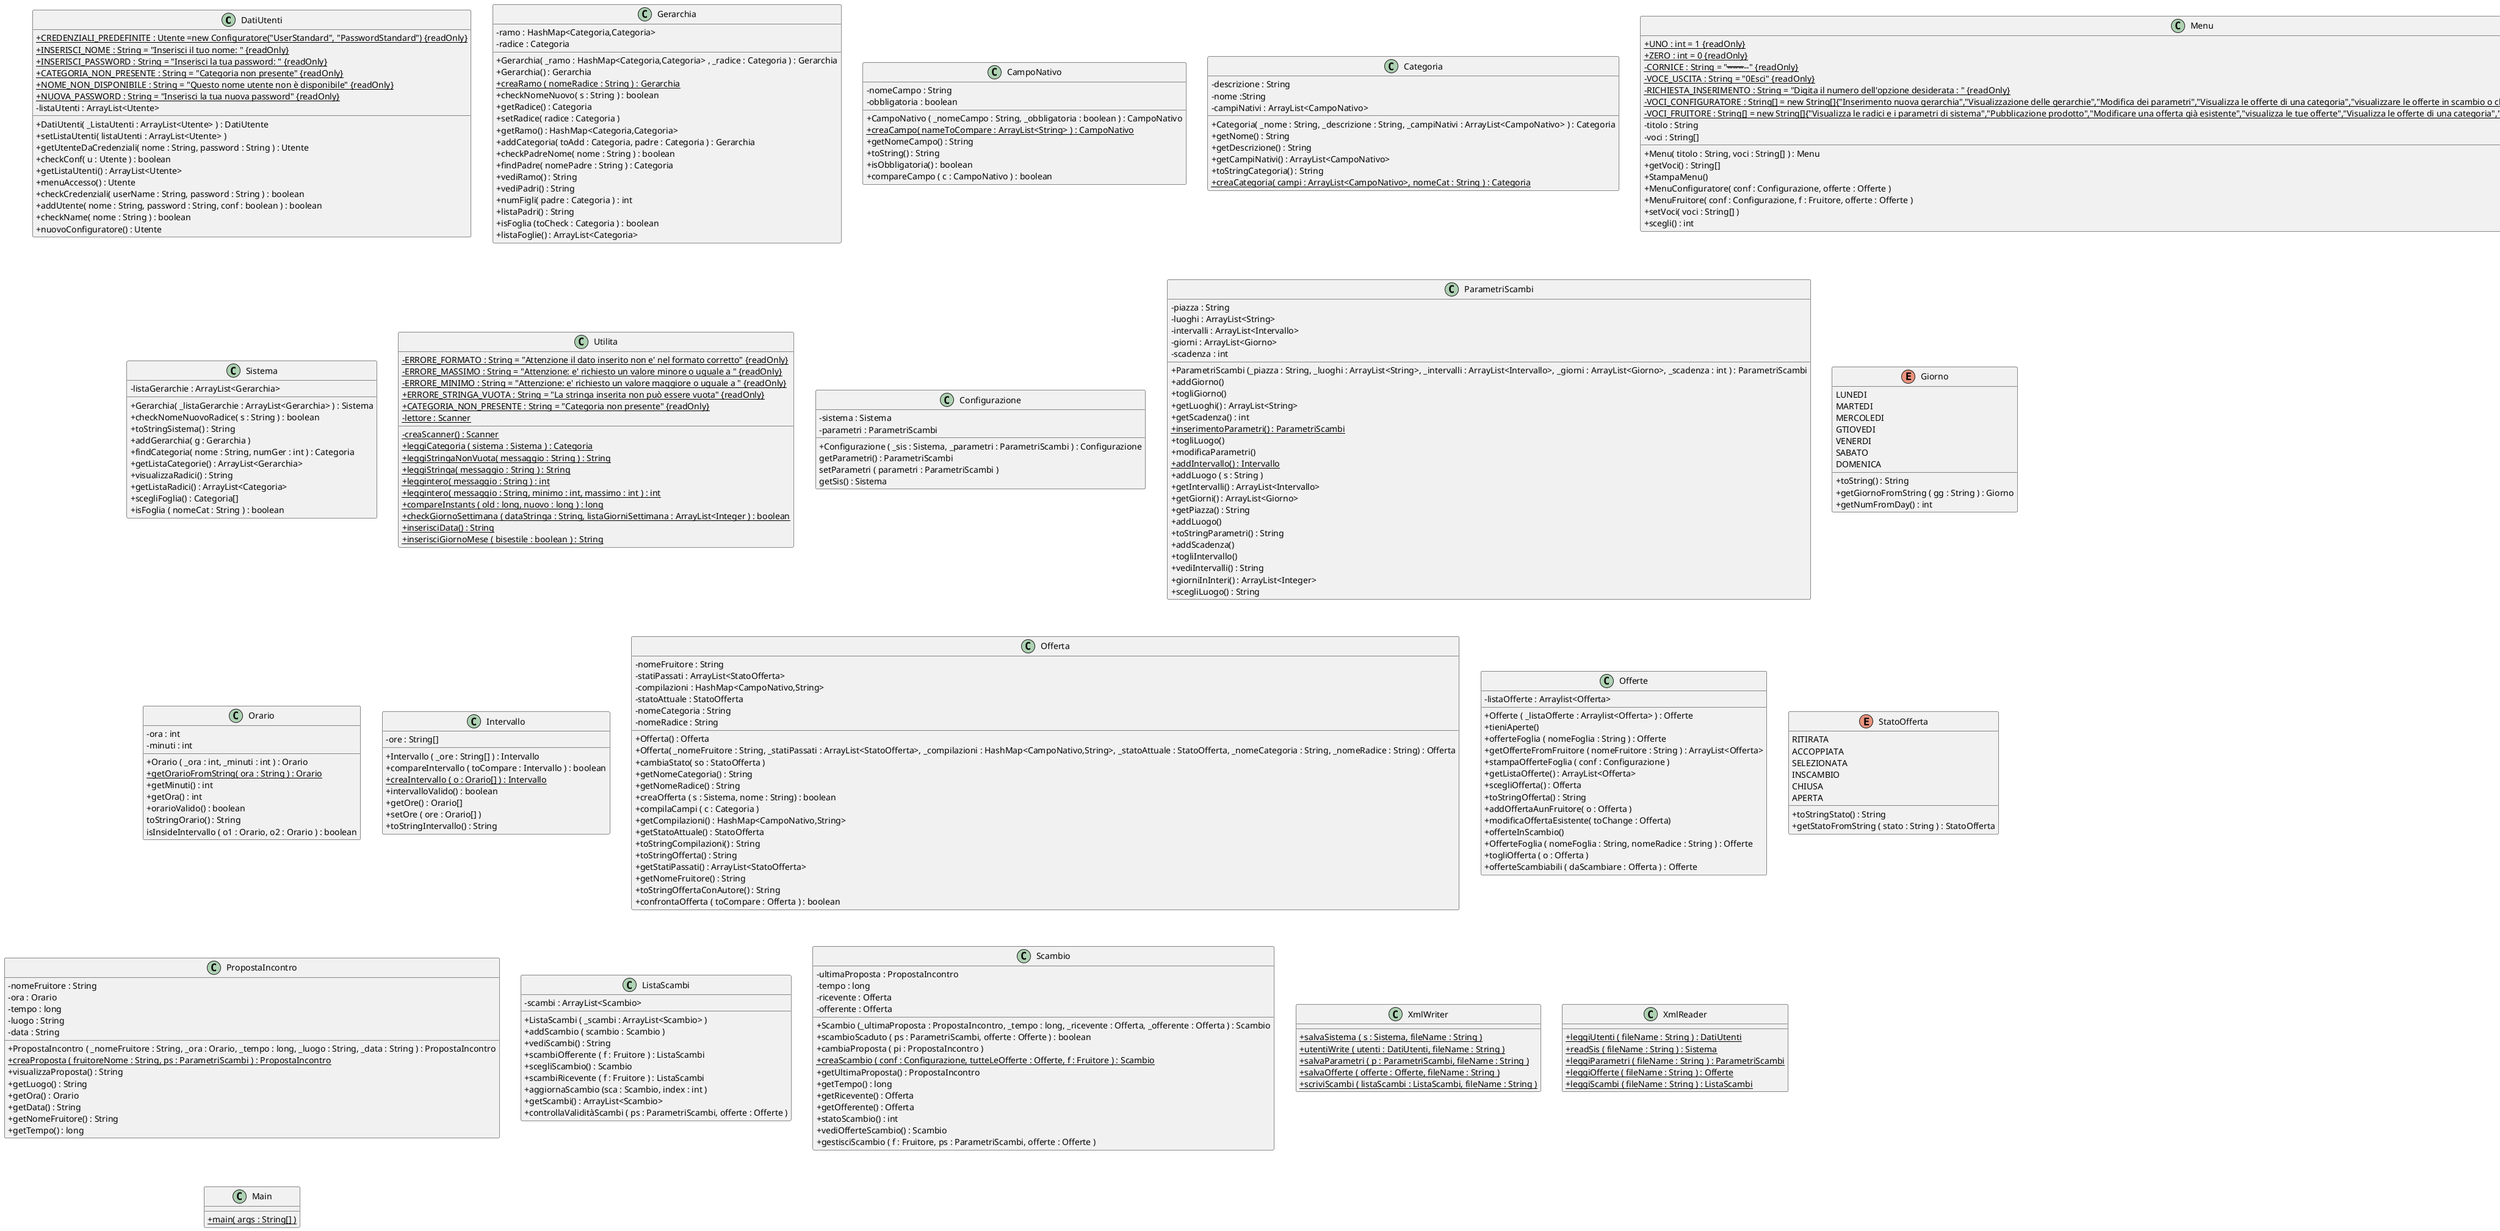 @startuml

skinparam classAttributeIconSize 0

class DatiUtenti {
{field}{static} +CREDENZIALI_PREDEFINITE : Utente =new Configuratore("UserStandard", "PasswordStandard") {readOnly}
{static} +INSERISCI_NOME : String = "Inserisci il tuo nome: " {readOnly}
{static} +INSERISCI_PASSWORD : String = "Inserisci la tua password: " {readOnly}
{static} +CATEGORIA_NON_PRESENTE : String = "Categoria non presente" {readOnly}
{static} +NOME_NON_DISPONIBILE : String = "Questo nome utente non è disponibile" {readOnly}
{static} +NUOVA_PASSWORD : String = "Inserisci la tua nuova password" {readOnly}
-listaUtenti : ArrayList<Utente>
+DatiUtenti( _ListaUtenti : ArrayList<Utente> ) : DatiUtente
+setListaUtenti( listaUtenti : ArrayList<Utente> )
+getUtenteDaCredenziali( nome : String, password : String ) : Utente
+checkConf( u : Utente ) : boolean
+getListaUtenti() : ArrayList<Utente>
+menuAccesso() : Utente
+checkCredenziali( userName : String, password : String ) : boolean
+addUtente( nome : String, password : String, conf : boolean ) : boolean
+checkName( nome : String ) : boolean
+nuovoConfiguratore() : Utente
}

class Gerarchia{
-ramo : HashMap<Categoria,Categoria>
-radice : Categoria
+Gerarchia( _ramo : HashMap<Categoria,Categoria> , _radice : Categoria ) : Gerarchia
+Gerarchia() : Gerarchia
{static} +creaRamo ( nomeRadice : String ) : Gerarchia
+checkNomeNuovo( s : String ) : boolean
+getRadice() : Categoria
+setRadice( radice : Categoria )
+getRamo() : HashMap<Categoria,Categoria>
+addCategoria( toAdd : Categoria, padre : Categoria ) : Gerarchia
+checkPadreNome( nome : String ) : boolean
+findPadre( nomePadre : String ) : Categoria
+vediRamo() : String
+vediPadri() : String
+numFigli( padre : Categoria ) : int
+listaPadri() : String
+isFoglia (toCheck : Categoria ) : boolean
+listaFoglie() : ArrayList<Categoria>
}

class CampoNativo{
-nomeCampo : String
-obbligatoria : boolean
+CampoNativo ( _nomeCampo : String, _obbligatoria : boolean ) : CampoNativo
{static} +creaCampo( nameToCompare : ArrayList<String> ) : CampoNativo
+getNomeCampo() : String
+toString() : String
+isObbligatoria() : boolean
+compareCampo ( c : CampoNativo ) : boolean
}

class Categoria{
-descrizione : String
-nome :String
-campiNativi : ArrayList<CampoNativo>
+Categoria( _nome : String, _descrizione : String, _campiNativi : ArrayList<CampoNativo> ) : Categoria
+getNome() : String
+getDescrizione() : String
+getCampiNativi() : ArrayList<CampoNativo>
+toStringCategoria() : String
{static} +creaCategoria( campi : ArrayList<CampoNativo>, nomeCat : String ) : Categoria
}

class Menu {
{static} +UNO : int = 1 {readOnly}
{static} +ZERO : int = 0 {readOnly}
{static} -CORNICE : String = "--------------------------------" {readOnly}
{static} -VOCE_USCITA : String = "0\tEsci" {readOnly}
{static} -RICHIESTA_INSERIMENTO : String = "Digita il numero dell'opzione desiderata : " {readOnly}
{static} -VOCI_CONFIGURATORE : String[] = new String[]{"Inserimento nuova gerarchia","Visualizzazione delle gerarchie","Modifica dei parametri","Visualizza le offerte di una categoria","visualizzare le offerte in scambio o chiuse di una categoria"} {readOnly}
{static} -VOCI_FRUITORE : String[] = new String[]{"Visualizza le radici e i parametri di sistema","Pubblicazione prodotto","Modificare una offerta già esistente","visualizza le tue offerte","Visualizza le offerte di una categoria","Proporre uno scambio","Controllare gli scambi"} {readOnly}
-titolo : String
-voci : String[]
+Menu( titolo : String, voci : String[] ) : Menu
+getVoci() : String[]
+StampaMenu()
+MenuConfiguratore( conf : Configurazione, offerte : Offerte )
+MenuFruitore( conf : Configurazione, f : Fruitore, offerte : Offerte )
+setVoci( voci : String[] )
+scegli() : int
}

class Sistema {
-listaGerarchie : ArrayList<Gerarchia>
+Gerarchia( _listaGerarchie : ArrayList<Gerarchia> ) : Sistema
+checkNomeNuovoRadice( s : String ) : boolean
+toStringSistema() : String
+addGerarchia( g : Gerarchia )
+findCategoria( nome : String, numGer : int ) : Categoria
+getListaCategorie() : ArrayList<Gerarchia>
+visualizzaRadici() : String
+getListaRadici() : ArrayList<Categoria>
+scegliFoglia() : Categoria[]
+isFoglia ( nomeCat : String ) : boolean
}

class Utilita {
{static} -ERRORE_FORMATO : String = "Attenzione il dato inserito non e' nel formato corretto" {readOnly}
{static} -ERRORE_MASSIMO : String = "Attenzione: e' richiesto un valore minore o uguale a " {readOnly}
{static} -ERRORE_MINIMO : String = "Attenzione: e' richiesto un valore maggiore o uguale a " {readOnly}
{static} +ERRORE_STRINGA_VUOTA : String = "La stringa inserita non può essere vuota" {readOnly}
{static} +CATEGORIA_NON_PRESENTE : String = "Categoria non presente" {readOnly}
{static} -lettore : Scanner
{static} -creaScanner() : Scanner
{static} +leggiCategoria ( sistema : Sistema ) : Categoria
{static} +leggiStringaNonVuota( messaggio : String ) : String
{static} +leggiStringa( messaggio : String ) : String
{static} +leggintero( messaggio : String ) : int
{static} +leggintero( messaggio : String, minimo : int, massimo : int ) : int
{static} +compareInstants ( old : long, nuovo : long ) : long
{static} +checkGiornoSettimana ( dataStringa : String, listaGiorniSettimana : ArrayList<Integer ) : boolean
{static} +inserisciData() : String
{static} +inserisciGiornoMese ( bisestile : boolean ) : String
}

class Utente {
-username : String
-password : String
+Utente ( _username : String, _password : String ) : Utente
+getUsername() : String
+setUsername ( username : String)
+getPassword() : String
+setPassword( password : String )
{static} +sameUtente ( u1 : Utente, u2 : Utente ) : boolean
}

class Configuratore {
+Configuratore ( _username : String, _password : String ) : Configuratore
}

class Fruitore {
+Fruitore ( _username : String, _password : String ) : Fruitore
}

Utente <|-- Configuratore
Utente <|-- Fruitore

class Configurazione {
-sistema : Sistema
-parametri : ParametriScambi
+Configurazione ( _sis : Sistema, _parametri : ParametriScambi ) : Configurazione
getParametri() : ParametriScambi
setParametri ( parametri : ParametriScambi )
getSis() : Sistema
}

class ParametriScambi {
-piazza : String
-luoghi : ArrayList<String>
-intervalli : ArrayList<Intervallo>
-giorni : ArrayList<Giorno>
-scadenza : int
+ParametriScambi (_piazza : String, _luoghi : ArrayList<String>, _intervalli : ArrayList<Intervallo>, _giorni : ArrayList<Giorno>, _scadenza : int ) : ParametriScambi
+addGiorno()
+togliGiorno()
+getLuoghi() : ArrayList<String>
+getScadenza() : int
{static} +inserimentoParametri() : ParametriScambi
+togliLuogo()
+modificaParametri()
{static} +addIntervallo() : Intervallo
+addLuogo ( s : String )
+getIntervalli() : ArrayList<Intervallo>
+getGiorni() : ArrayList<Giorno>
+getPiazza() : String
+addLuogo()
+toStringParametri() : String
+addScadenza()
+togliIntervallo()
+vediIntervalli() : String
+giorniInInteri() : ArrayList<Integer>
+scegliLuogo() : String
}

enum Giorno {
LUNEDI
MARTEDI
MERCOLEDI
GTIOVEDI
VENERDI
SABATO
DOMENICA
+toString() : String
+getGiornoFromString ( gg : String ) : Giorno
+getNumFromDay() : int
}

class Orario {
-ora : int
-minuti : int
+Orario ( _ora : int, _minuti : int ) : Orario
{static} +getOrarioFromString( ora : String ) : Orario
+getMinuti() : int
+getOra() : int
+orarioValido() : boolean
toStringOrario() : String
isInsideIntervallo ( o1 : Orario, o2 : Orario ) : boolean
}

class Intervallo {
-ore : String[]
+Intervallo ( _ore : String[] ) : Intervallo
+compareIntervallo ( toCompare : Intervallo ) : boolean
{static} +creaIntervallo ( o : Orario[] ) : Intervallo
+intervalloValido() : boolean
+getOre() : Orario[]
+setOre ( ore : Orario[] )
+toStringIntervallo() : String
}

class Offerta {
-nomeFruitore : String
-statiPassati : ArrayList<StatoOfferta>
-compilazioni : HashMap<CampoNativo,String>
-statoAttuale : StatoOfferta
-nomeCategoria : String
-nomeRadice : String
+Offerta() : Offerta
+Offerta( _nomeFruitore : String, _statiPassati : ArrayList<StatoOfferta>, _compilazioni : HashMap<CampoNativo,String>, _statoAttuale : StatoOfferta, _nomeCategoria : String, _nomeRadice : String) : Offerta
+cambiaStato( so : StatoOfferta )
+getNomeCategoria() : String
+getNomeRadice() : String
+creaOfferta ( s : Sistema, nome : String) : boolean
+compilaCampi ( c : Categoria )
+getCompilazioni() : HashMap<CampoNativo,String>
+getStatoAttuale() : StatoOfferta
+toStringCompilazioni() : String
+toStringOfferta() : String
+getStatiPassati() : ArrayList<StatoOfferta>
+getNomeFruitore() : String
+toStringOffertaConAutore() : String
+confrontaOfferta ( toCompare : Offerta ) : boolean
}

class Offerte{
-listaOfferte : Arraylist<Offerta>
+Offerte ( _listaOfferte : Arraylist<Offerta> ) : Offerte
+tieniAperte()
+offerteFoglia ( nomeFoglia : String ) : Offerte
+getOfferteFromFruitore ( nomeFruitore : String ) : ArrayList<Offerta>
+stampaOfferteFoglia ( conf : Configurazione )
+getListaOfferte() : ArrayList<Offerta>
+scegliOfferta() : Offerta
+toStringOfferta() : String
+addOffertaAunFruitore( o : Offerta )
+modificaOffertaEsistente( toChange : Offerta)
+offerteInScambio()
+OfferteFoglia ( nomeFoglia : String, nomeRadice : String ) : Offerte
+togliOfferta ( o : Offerta )
+offerteScambiabili ( daScambiare : Offerta ) : Offerte
}

enum StatoOfferta{
RITIRATA
ACCOPPIATA
SELEZIONATA
INSCAMBIO
CHIUSA
APERTA
+toStringStato() : String
+getStatoFromString ( stato : String ) : StatoOfferta
}

class PropostaIncontro {
-nomeFruitore : String
-ora : Orario
-tempo : long
-luogo : String
-data : String
+PropostaIncontro ( _nomeFruitore : String, _ora : Orario, _tempo : long, _luogo : String, _data : String ) : PropostaIncontro
{static} +creaProposta ( fruitoreNome : String, ps : ParametriScambi ) : PropostaIncontro
+visualizzaProposta() : String
+getLuogo() : String
+getOra() : Orario
+getData() : String
+getNomeFruitore() : String
+getTempo() : long
}

class ListaScambi {
-scambi : ArrayList<Scambio>
+ListaScambi ( _scambi : ArrayList<Scambio> )
+addScambio ( scambio : Scambio )
+vediScambi() : String
+scambiOfferente ( f : Fruitore ) : ListaScambi
+scegliScambio() : Scambio
+scambiRicevente ( f : Fruitore ) : ListaScambi
+aggiornaScambio (sca : Scambio, index : int )
+getScambi() : ArrayList<Scambio>
+controllaValiditàScambi ( ps : ParametriScambi, offerte : Offerte )
}

class Scambio {
-ultimaProposta : PropostaIncontro
-tempo : long
-ricevente : Offerta
-offerente : Offerta
+Scambio (_ultimaProposta : PropostaIncontro, _tempo : long, _ricevente : Offerta, _offerente : Offerta ) : Scambio
+scambioScaduto ( ps : ParametriScambi, offerte : Offerte ) : boolean
+cambiaProposta ( pi : PropostaIncontro )
{static} +creaScambio ( conf : Configurazione, tutteLeOfferte : Offerte, f : Fruitore ) : Scambio
+getUltimaProposta() : PropostaIncontro
+getTempo() : long
+getRicevente() : Offerta
+getOfferente() : Offerta
+statoScambio() : int
+vediOfferteScambio() : Scambio
+gestisciScambio ( f : Fruitore, ps : ParametriScambi, offerte : Offerte )
}

class XmlWriter {
{static} +salvaSistema ( s : Sistema, fileName : String )
{static} +utentiWrite ( utenti : DatiUtenti, fileName : String )
{static} +salvaParametri ( p : ParametriScambi, fileName : String )
{static} +salvaOfferte ( offerte : Offerte, fileName : String )
{static} +scriviScambi ( listaScambi : ListaScambi, fileName : String )
}

class XmlReader {
{static} +leggiUtenti ( fileName : String ) : DatiUtenti
{static} +readSis ( fileName : String ) : Sistema
{static} +leggiParametri ( fileName : String ) : ParametriScambi
{static} +leggiOfferte ( fileName : String ) : Offerte
{static} +leggiScambi ( fileName : String ) : ListaScambi
}

class Main {
{static} +main( args : String[] )
}
@enduml